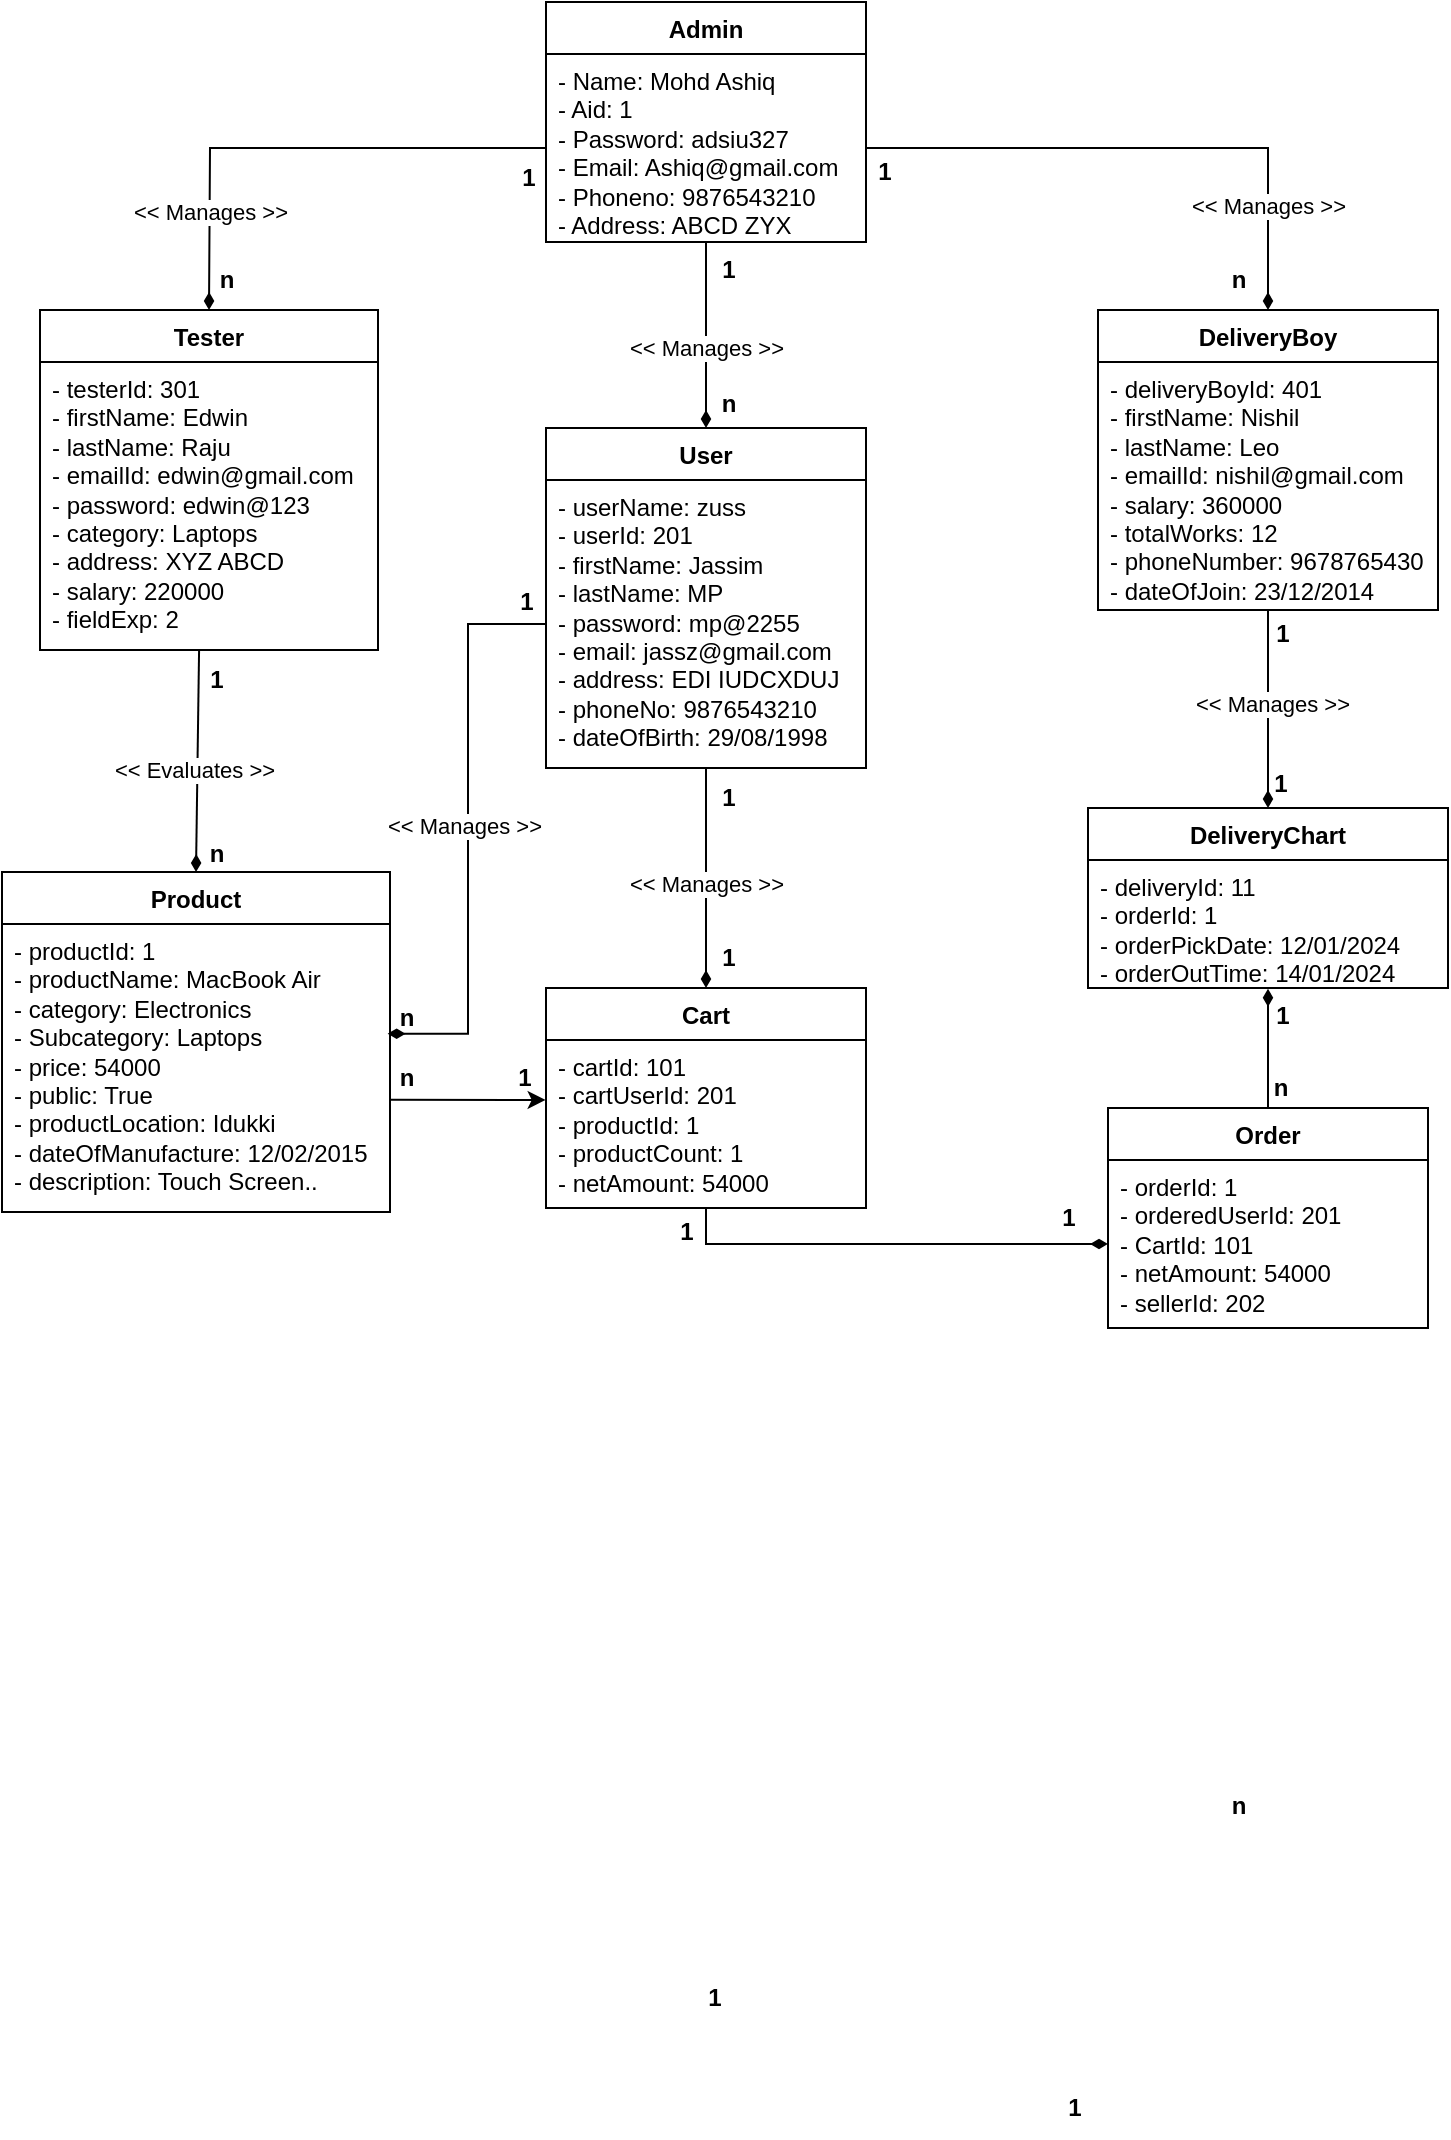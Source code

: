 <mxfile version="23.0.2" type="device">
  <diagram name="Page-1" id="UvU316XfmBOsaKBMjUON">
    <mxGraphModel dx="1167" dy="690" grid="1" gridSize="10" guides="1" tooltips="1" connect="1" arrows="1" fold="1" page="1" pageScale="1" pageWidth="827" pageHeight="1169" math="0" shadow="0">
      <root>
        <mxCell id="0" />
        <mxCell id="1" parent="0" />
        <mxCell id="5aTal41mGaNBjIk8FKMu-70" value="Admin" style="swimlane;fontStyle=1;align=center;verticalAlign=top;childLayout=stackLayout;horizontal=1;startSize=26;horizontalStack=0;resizeParent=1;resizeParentMax=0;resizeLast=0;collapsible=1;marginBottom=0;whiteSpace=wrap;html=1;" vertex="1" parent="1">
          <mxGeometry x="344" y="27" width="160" height="120" as="geometry">
            <mxRectangle x="345" y="50" width="80" height="30" as="alternateBounds" />
          </mxGeometry>
        </mxCell>
        <mxCell id="5aTal41mGaNBjIk8FKMu-71" value="- Name: Mohd Ashiq&lt;br&gt;- Aid: 1&lt;br&gt;- Password: adsiu327&lt;br&gt;- Email: Ashiq@gmail.com&lt;br&gt;- Phoneno: 9876543210&lt;br&gt;- Address: ABCD ZYX" style="text;strokeColor=none;fillColor=none;align=left;verticalAlign=top;spacingLeft=4;spacingRight=4;overflow=hidden;rotatable=0;points=[[0,0.5],[1,0.5]];portConstraint=eastwest;whiteSpace=wrap;html=1;" vertex="1" parent="5aTal41mGaNBjIk8FKMu-70">
          <mxGeometry y="26" width="160" height="94" as="geometry" />
        </mxCell>
        <mxCell id="5aTal41mGaNBjIk8FKMu-74" value="Tester" style="swimlane;fontStyle=1;align=center;verticalAlign=top;childLayout=stackLayout;horizontal=1;startSize=26;horizontalStack=0;resizeParent=1;resizeParentMax=0;resizeLast=0;collapsible=1;marginBottom=0;whiteSpace=wrap;html=1;" vertex="1" parent="1">
          <mxGeometry x="91" y="181" width="169" height="170" as="geometry" />
        </mxCell>
        <mxCell id="5aTal41mGaNBjIk8FKMu-75" value="- testerId: 301&lt;br&gt;- firstName: Edwin&lt;br&gt;- lastName: Raju&lt;br&gt;- emailId: edwin@gmail.com&lt;br&gt;- password: edwin@123&lt;br&gt;- category: Laptops&lt;br&gt;- address: XYZ ABCD&lt;br&gt;- salary: 220000&lt;br&gt;- fieldExp: 2" style="text;strokeColor=none;fillColor=none;align=left;verticalAlign=top;spacingLeft=4;spacingRight=4;overflow=hidden;rotatable=0;points=[[0,0.5],[1,0.5]];portConstraint=eastwest;whiteSpace=wrap;html=1;" vertex="1" parent="5aTal41mGaNBjIk8FKMu-74">
          <mxGeometry y="26" width="169" height="144" as="geometry" />
        </mxCell>
        <mxCell id="5aTal41mGaNBjIk8FKMu-78" value="User" style="swimlane;fontStyle=1;align=center;verticalAlign=top;childLayout=stackLayout;horizontal=1;startSize=26;horizontalStack=0;resizeParent=1;resizeParentMax=0;resizeLast=0;collapsible=1;marginBottom=0;whiteSpace=wrap;html=1;" vertex="1" parent="1">
          <mxGeometry x="344" y="240" width="160" height="170" as="geometry" />
        </mxCell>
        <mxCell id="5aTal41mGaNBjIk8FKMu-79" value="- userName: zuss&lt;br&gt;- userId: 201&lt;br&gt;- firstName: Jassim&lt;br&gt;- lastName: MP&lt;br&gt;- password: mp@2255&lt;br&gt;- email: jassz@gmail.com&lt;br&gt;- address: EDI IUDCXDUJ&lt;br&gt;- phoneNo: 9876543210&lt;br&gt;- dateOfBirth: 29/08/1998" style="text;strokeColor=none;fillColor=none;align=left;verticalAlign=top;spacingLeft=4;spacingRight=4;overflow=hidden;rotatable=0;points=[[0,0.5],[1,0.5]];portConstraint=eastwest;whiteSpace=wrap;html=1;" vertex="1" parent="5aTal41mGaNBjIk8FKMu-78">
          <mxGeometry y="26" width="160" height="144" as="geometry" />
        </mxCell>
        <mxCell id="5aTal41mGaNBjIk8FKMu-82" value="Cart" style="swimlane;fontStyle=1;align=center;verticalAlign=top;childLayout=stackLayout;horizontal=1;startSize=26;horizontalStack=0;resizeParent=1;resizeParentMax=0;resizeLast=0;collapsible=1;marginBottom=0;whiteSpace=wrap;html=1;" vertex="1" parent="1">
          <mxGeometry x="344" y="520" width="160" height="110" as="geometry" />
        </mxCell>
        <mxCell id="5aTal41mGaNBjIk8FKMu-83" value="- cartId: 101&lt;br&gt;- cartUserId: 201&lt;br&gt;- productId: 1&lt;br&gt;- productCount: 1&lt;br&gt;- netAmount: 54000" style="text;strokeColor=none;fillColor=none;align=left;verticalAlign=top;spacingLeft=4;spacingRight=4;overflow=hidden;rotatable=0;points=[[0,0.5],[1,0.5]];portConstraint=eastwest;whiteSpace=wrap;html=1;" vertex="1" parent="5aTal41mGaNBjIk8FKMu-82">
          <mxGeometry y="26" width="160" height="84" as="geometry" />
        </mxCell>
        <mxCell id="5aTal41mGaNBjIk8FKMu-86" value="Product" style="swimlane;fontStyle=1;align=center;verticalAlign=top;childLayout=stackLayout;horizontal=1;startSize=26;horizontalStack=0;resizeParent=1;resizeParentMax=0;resizeLast=0;collapsible=1;marginBottom=0;whiteSpace=wrap;html=1;" vertex="1" parent="1">
          <mxGeometry x="72" y="462" width="194" height="170" as="geometry" />
        </mxCell>
        <mxCell id="5aTal41mGaNBjIk8FKMu-87" value="- productId: 1&lt;br&gt;- productName: MacBook Air&lt;br&gt;- category: Electronics&lt;br&gt;- Subcategory: Laptops&lt;br&gt;- price: 54000&lt;br&gt;- public: True&lt;br&gt;- productLocation: Idukki&lt;br&gt;- dateOfManufacture: 12/02/2015&lt;br&gt;- description: Touch Screen.." style="text;strokeColor=none;fillColor=none;align=left;verticalAlign=top;spacingLeft=4;spacingRight=4;overflow=hidden;rotatable=0;points=[[0,0.5],[1,0.5]];portConstraint=eastwest;whiteSpace=wrap;html=1;" vertex="1" parent="5aTal41mGaNBjIk8FKMu-86">
          <mxGeometry y="26" width="194" height="144" as="geometry" />
        </mxCell>
        <mxCell id="5aTal41mGaNBjIk8FKMu-90" value="DeliveryBoy" style="swimlane;fontStyle=1;align=center;verticalAlign=top;childLayout=stackLayout;horizontal=1;startSize=26;horizontalStack=0;resizeParent=1;resizeParentMax=0;resizeLast=0;collapsible=1;marginBottom=0;whiteSpace=wrap;html=1;" vertex="1" parent="1">
          <mxGeometry x="620" y="181" width="170" height="150" as="geometry" />
        </mxCell>
        <mxCell id="5aTal41mGaNBjIk8FKMu-91" value="- deliveryBoyId: 401&lt;br&gt;- firstName: Nishil&lt;br&gt;- lastName: Leo&lt;br&gt;- emailId: nishil@gmail.com&lt;br&gt;- salary: 360000&lt;br&gt;- totalWorks: 12&lt;br&gt;- phoneNumber: 9678765430&lt;br&gt;- dateOfJoin: 23/12/2014" style="text;strokeColor=none;fillColor=none;align=left;verticalAlign=top;spacingLeft=4;spacingRight=4;overflow=hidden;rotatable=0;points=[[0,0.5],[1,0.5]];portConstraint=eastwest;whiteSpace=wrap;html=1;" vertex="1" parent="5aTal41mGaNBjIk8FKMu-90">
          <mxGeometry y="26" width="170" height="124" as="geometry" />
        </mxCell>
        <mxCell id="5aTal41mGaNBjIk8FKMu-94" value="Order" style="swimlane;fontStyle=1;align=center;verticalAlign=top;childLayout=stackLayout;horizontal=1;startSize=26;horizontalStack=0;resizeParent=1;resizeParentMax=0;resizeLast=0;collapsible=1;marginBottom=0;whiteSpace=wrap;html=1;" vertex="1" parent="1">
          <mxGeometry x="625" y="580" width="160" height="110" as="geometry" />
        </mxCell>
        <mxCell id="5aTal41mGaNBjIk8FKMu-95" value="- orderId: 1&lt;br&gt;- orderedUserId: 201&lt;br&gt;- CartId: 101&lt;br&gt;- netAmount: 54000&lt;br&gt;- sellerId: 202" style="text;strokeColor=none;fillColor=none;align=left;verticalAlign=top;spacingLeft=4;spacingRight=4;overflow=hidden;rotatable=0;points=[[0,0.5],[1,0.5]];portConstraint=eastwest;whiteSpace=wrap;html=1;" vertex="1" parent="5aTal41mGaNBjIk8FKMu-94">
          <mxGeometry y="26" width="160" height="84" as="geometry" />
        </mxCell>
        <mxCell id="5aTal41mGaNBjIk8FKMu-98" value="" style="endArrow=diamondThin;html=1;rounded=0;exitX=0;exitY=0.5;exitDx=0;exitDy=0;entryX=0.5;entryY=0;entryDx=0;entryDy=0;endFill=1;" edge="1" parent="1" source="5aTal41mGaNBjIk8FKMu-71" target="5aTal41mGaNBjIk8FKMu-74">
          <mxGeometry width="50" height="50" relative="1" as="geometry">
            <mxPoint x="270" y="150" as="sourcePoint" />
            <mxPoint x="150" y="230" as="targetPoint" />
            <Array as="points">
              <mxPoint x="176" y="100" />
            </Array>
          </mxGeometry>
        </mxCell>
        <mxCell id="5aTal41mGaNBjIk8FKMu-99" value="&amp;lt;&amp;lt; Manages &amp;gt;&amp;gt;" style="edgeLabel;html=1;align=center;verticalAlign=middle;resizable=0;points=[];" vertex="1" connectable="0" parent="5aTal41mGaNBjIk8FKMu-98">
          <mxGeometry x="0.408" y="1" relative="1" as="geometry">
            <mxPoint x="-1" y="24" as="offset" />
          </mxGeometry>
        </mxCell>
        <mxCell id="5aTal41mGaNBjIk8FKMu-100" value="" style="endArrow=diamondThin;html=1;rounded=0;entryX=0.5;entryY=0;entryDx=0;entryDy=0;endFill=1;exitX=0.5;exitY=1;exitDx=0;exitDy=0;" edge="1" parent="1" source="5aTal41mGaNBjIk8FKMu-70" target="5aTal41mGaNBjIk8FKMu-78">
          <mxGeometry width="50" height="50" relative="1" as="geometry">
            <mxPoint x="424" y="150" as="sourcePoint" />
            <mxPoint x="320" y="240" as="targetPoint" />
          </mxGeometry>
        </mxCell>
        <mxCell id="5aTal41mGaNBjIk8FKMu-101" value="&amp;lt;&amp;lt; Manages &amp;gt;&amp;gt;" style="edgeLabel;html=1;align=center;verticalAlign=middle;resizable=0;points=[];" vertex="1" connectable="0" parent="5aTal41mGaNBjIk8FKMu-100">
          <mxGeometry x="-0.136" relative="1" as="geometry">
            <mxPoint y="13" as="offset" />
          </mxGeometry>
        </mxCell>
        <mxCell id="5aTal41mGaNBjIk8FKMu-102" value="" style="endArrow=diamondThin;html=1;rounded=0;exitX=1;exitY=0.5;exitDx=0;exitDy=0;entryX=0.5;entryY=0;entryDx=0;entryDy=0;endFill=1;" edge="1" parent="1" source="5aTal41mGaNBjIk8FKMu-71" target="5aTal41mGaNBjIk8FKMu-90">
          <mxGeometry width="50" height="50" relative="1" as="geometry">
            <mxPoint x="270" y="290" as="sourcePoint" />
            <mxPoint x="720" y="300" as="targetPoint" />
            <Array as="points">
              <mxPoint x="705" y="100" />
            </Array>
          </mxGeometry>
        </mxCell>
        <mxCell id="5aTal41mGaNBjIk8FKMu-103" value="&amp;lt;&amp;lt; Manages &amp;gt;&amp;gt;" style="edgeLabel;html=1;align=center;verticalAlign=middle;resizable=0;points=[];" vertex="1" connectable="0" parent="5aTal41mGaNBjIk8FKMu-102">
          <mxGeometry x="0.425" y="-1" relative="1" as="geometry">
            <mxPoint x="1" y="29" as="offset" />
          </mxGeometry>
        </mxCell>
        <mxCell id="5aTal41mGaNBjIk8FKMu-104" value="DeliveryChart" style="swimlane;fontStyle=1;align=center;verticalAlign=top;childLayout=stackLayout;horizontal=1;startSize=26;horizontalStack=0;resizeParent=1;resizeParentMax=0;resizeLast=0;collapsible=1;marginBottom=0;whiteSpace=wrap;html=1;" vertex="1" parent="1">
          <mxGeometry x="615" y="430" width="180" height="90" as="geometry" />
        </mxCell>
        <mxCell id="5aTal41mGaNBjIk8FKMu-105" value="- deliveryId: 11&lt;br&gt;- orderId: 1&lt;br&gt;- orderPickDate: 12/01/2024&lt;br&gt;- orderOutTime: 14/01/2024" style="text;strokeColor=none;fillColor=none;align=left;verticalAlign=top;spacingLeft=4;spacingRight=4;overflow=hidden;rotatable=0;points=[[0,0.5],[1,0.5]];portConstraint=eastwest;whiteSpace=wrap;html=1;" vertex="1" parent="5aTal41mGaNBjIk8FKMu-104">
          <mxGeometry y="26" width="180" height="64" as="geometry" />
        </mxCell>
        <mxCell id="5aTal41mGaNBjIk8FKMu-108" value="" style="endArrow=diamondThin;html=1;rounded=0;entryX=0.5;entryY=0;entryDx=0;entryDy=0;endFill=1;exitX=0.218;exitY=-0.004;exitDx=0;exitDy=0;exitPerimeter=0;" edge="1" parent="1" source="5aTal41mGaNBjIk8FKMu-123" target="5aTal41mGaNBjIk8FKMu-86">
          <mxGeometry width="50" height="50" relative="1" as="geometry">
            <mxPoint x="170" y="350" as="sourcePoint" />
            <mxPoint x="410" y="670" as="targetPoint" />
          </mxGeometry>
        </mxCell>
        <mxCell id="5aTal41mGaNBjIk8FKMu-109" value="&amp;lt;&amp;lt; Evaluates &amp;gt;&amp;gt;" style="edgeLabel;html=1;align=center;verticalAlign=middle;resizable=0;points=[];" vertex="1" connectable="0" parent="5aTal41mGaNBjIk8FKMu-108">
          <mxGeometry x="0.071" y="-2" relative="1" as="geometry">
            <mxPoint as="offset" />
          </mxGeometry>
        </mxCell>
        <mxCell id="5aTal41mGaNBjIk8FKMu-110" value="" style="endArrow=diamondThin;html=1;rounded=0;entryX=0;entryY=0.5;entryDx=0;entryDy=0;exitX=0.5;exitY=1;exitDx=0;exitDy=0;endFill=1;" edge="1" parent="1" source="5aTal41mGaNBjIk8FKMu-82" target="5aTal41mGaNBjIk8FKMu-95">
          <mxGeometry width="50" height="50" relative="1" as="geometry">
            <mxPoint x="430.0" y="640.004" as="sourcePoint" />
            <mxPoint x="632.4" y="719.2" as="targetPoint" />
            <Array as="points">
              <mxPoint x="424" y="648" />
            </Array>
          </mxGeometry>
        </mxCell>
        <mxCell id="5aTal41mGaNBjIk8FKMu-111" value="" style="endArrow=diamondThin;html=1;rounded=0;entryX=0.5;entryY=0;entryDx=0;entryDy=0;endFill=1;exitX=0.5;exitY=1;exitDx=0;exitDy=0;exitPerimeter=0;" edge="1" parent="1" source="5aTal41mGaNBjIk8FKMu-79" target="5aTal41mGaNBjIk8FKMu-82">
          <mxGeometry width="50" height="50" relative="1" as="geometry">
            <mxPoint x="424" y="430" as="sourcePoint" />
            <mxPoint x="390" y="890" as="targetPoint" />
          </mxGeometry>
        </mxCell>
        <mxCell id="5aTal41mGaNBjIk8FKMu-112" value="&amp;lt;&amp;lt; Manages &amp;gt;&amp;gt;" style="edgeLabel;html=1;align=center;verticalAlign=middle;resizable=0;points=[];" vertex="1" connectable="0" parent="5aTal41mGaNBjIk8FKMu-111">
          <mxGeometry x="-0.148" y="-2" relative="1" as="geometry">
            <mxPoint x="2" y="11" as="offset" />
          </mxGeometry>
        </mxCell>
        <mxCell id="5aTal41mGaNBjIk8FKMu-113" value="" style="endArrow=diamondThin;html=1;rounded=0;entryX=0.5;entryY=0;entryDx=0;entryDy=0;endFill=1;exitX=0.5;exitY=1;exitDx=0;exitDy=0;exitPerimeter=0;" edge="1" parent="1" source="5aTal41mGaNBjIk8FKMu-91" target="5aTal41mGaNBjIk8FKMu-104">
          <mxGeometry width="50" height="50" relative="1" as="geometry">
            <mxPoint x="700" y="340" as="sourcePoint" />
            <mxPoint x="720" y="640" as="targetPoint" />
          </mxGeometry>
        </mxCell>
        <mxCell id="5aTal41mGaNBjIk8FKMu-114" value="&amp;lt;&amp;lt; Manages &amp;gt;&amp;gt;" style="edgeLabel;html=1;align=center;verticalAlign=middle;resizable=0;points=[];" vertex="1" connectable="0" parent="5aTal41mGaNBjIk8FKMu-113">
          <mxGeometry x="-0.064" y="2" relative="1" as="geometry">
            <mxPoint as="offset" />
          </mxGeometry>
        </mxCell>
        <mxCell id="5aTal41mGaNBjIk8FKMu-116" value="" style="endArrow=diamondThin;html=1;rounded=0;exitX=0.5;exitY=0;exitDx=0;exitDy=0;endFill=1;entryX=0.5;entryY=1.006;entryDx=0;entryDy=0;entryPerimeter=0;" edge="1" parent="1" source="5aTal41mGaNBjIk8FKMu-94" target="5aTal41mGaNBjIk8FKMu-105">
          <mxGeometry width="50" height="50" relative="1" as="geometry">
            <mxPoint x="570" y="910" as="sourcePoint" />
            <mxPoint x="700" y="530" as="targetPoint" />
          </mxGeometry>
        </mxCell>
        <mxCell id="5aTal41mGaNBjIk8FKMu-117" value="&lt;b&gt;1&lt;/b&gt;" style="text;html=1;align=center;verticalAlign=middle;resizable=0;points=[];autosize=1;strokeColor=none;fillColor=none;" vertex="1" parent="1">
          <mxGeometry x="420" y="146" width="30" height="30" as="geometry" />
        </mxCell>
        <mxCell id="5aTal41mGaNBjIk8FKMu-118" value="&lt;b&gt;n&lt;/b&gt;" style="text;html=1;align=center;verticalAlign=middle;resizable=0;points=[];autosize=1;strokeColor=none;fillColor=none;" vertex="1" parent="1">
          <mxGeometry x="420" y="213" width="30" height="30" as="geometry" />
        </mxCell>
        <mxCell id="5aTal41mGaNBjIk8FKMu-119" value="&lt;b&gt;1&lt;/b&gt;" style="text;html=1;align=center;verticalAlign=middle;resizable=0;points=[];autosize=1;strokeColor=none;fillColor=none;" vertex="1" parent="1">
          <mxGeometry x="320" y="100" width="30" height="30" as="geometry" />
        </mxCell>
        <mxCell id="5aTal41mGaNBjIk8FKMu-120" value="&lt;b&gt;n&lt;/b&gt;" style="text;html=1;align=center;verticalAlign=middle;resizable=0;points=[];autosize=1;strokeColor=none;fillColor=none;" vertex="1" parent="1">
          <mxGeometry x="169" y="151" width="30" height="30" as="geometry" />
        </mxCell>
        <mxCell id="5aTal41mGaNBjIk8FKMu-121" value="&lt;b&gt;1&lt;/b&gt;" style="text;html=1;align=center;verticalAlign=middle;resizable=0;points=[];autosize=1;strokeColor=none;fillColor=none;" vertex="1" parent="1">
          <mxGeometry x="498" y="97" width="30" height="30" as="geometry" />
        </mxCell>
        <mxCell id="5aTal41mGaNBjIk8FKMu-122" value="&lt;b&gt;n&lt;/b&gt;" style="text;html=1;align=center;verticalAlign=middle;resizable=0;points=[];autosize=1;strokeColor=none;fillColor=none;" vertex="1" parent="1">
          <mxGeometry x="675" y="151" width="30" height="30" as="geometry" />
        </mxCell>
        <mxCell id="5aTal41mGaNBjIk8FKMu-123" value="&lt;b&gt;1&lt;/b&gt;" style="text;html=1;align=center;verticalAlign=middle;resizable=0;points=[];autosize=1;strokeColor=none;fillColor=none;" vertex="1" parent="1">
          <mxGeometry x="164" y="351" width="30" height="30" as="geometry" />
        </mxCell>
        <mxCell id="5aTal41mGaNBjIk8FKMu-124" value="&lt;b&gt;n&lt;/b&gt;" style="text;html=1;align=center;verticalAlign=middle;resizable=0;points=[];autosize=1;strokeColor=none;fillColor=none;" vertex="1" parent="1">
          <mxGeometry x="164" y="438" width="30" height="30" as="geometry" />
        </mxCell>
        <mxCell id="5aTal41mGaNBjIk8FKMu-125" style="edgeStyle=orthogonalEdgeStyle;rounded=0;orthogonalLoop=1;jettySize=auto;html=1;entryX=0.994;entryY=0.381;entryDx=0;entryDy=0;entryPerimeter=0;endArrow=diamondThin;endFill=1;exitX=0;exitY=0.5;exitDx=0;exitDy=0;" edge="1" parent="1" source="5aTal41mGaNBjIk8FKMu-79" target="5aTal41mGaNBjIk8FKMu-87">
          <mxGeometry relative="1" as="geometry">
            <mxPoint x="344" y="624" as="sourcePoint" />
          </mxGeometry>
        </mxCell>
        <mxCell id="5aTal41mGaNBjIk8FKMu-126" value="&amp;lt;&amp;lt; Manages &amp;gt;&amp;gt;" style="edgeLabel;html=1;align=center;verticalAlign=middle;resizable=0;points=[];" vertex="1" connectable="0" parent="5aTal41mGaNBjIk8FKMu-125">
          <mxGeometry x="-0.017" y="-2" relative="1" as="geometry">
            <mxPoint as="offset" />
          </mxGeometry>
        </mxCell>
        <mxCell id="5aTal41mGaNBjIk8FKMu-127" value="&lt;b&gt;n&lt;/b&gt;" style="text;html=1;align=center;verticalAlign=middle;resizable=0;points=[];autosize=1;strokeColor=none;fillColor=none;" vertex="1" parent="1">
          <mxGeometry x="259" y="520" width="30" height="30" as="geometry" />
        </mxCell>
        <mxCell id="5aTal41mGaNBjIk8FKMu-128" value="&lt;b&gt;1&lt;/b&gt;" style="text;html=1;align=center;verticalAlign=middle;resizable=0;points=[];autosize=1;strokeColor=none;fillColor=none;" vertex="1" parent="1">
          <mxGeometry x="319" y="312" width="30" height="30" as="geometry" />
        </mxCell>
        <mxCell id="5aTal41mGaNBjIk8FKMu-129" value="&lt;b&gt;n&lt;/b&gt;" style="text;html=1;align=center;verticalAlign=middle;resizable=0;points=[];autosize=1;strokeColor=none;fillColor=none;" vertex="1" parent="1">
          <mxGeometry x="696" y="555" width="30" height="30" as="geometry" />
        </mxCell>
        <mxCell id="5aTal41mGaNBjIk8FKMu-130" value="&lt;b&gt;1&lt;/b&gt;" style="text;html=1;align=center;verticalAlign=middle;resizable=0;points=[];autosize=1;strokeColor=none;fillColor=none;" vertex="1" parent="1">
          <mxGeometry x="696" y="403" width="30" height="30" as="geometry" />
        </mxCell>
        <mxCell id="5aTal41mGaNBjIk8FKMu-131" value="&lt;b&gt;n&lt;/b&gt;" style="text;html=1;align=center;verticalAlign=middle;resizable=0;points=[];autosize=1;strokeColor=none;fillColor=none;" vertex="1" parent="1">
          <mxGeometry x="259" y="550" width="30" height="30" as="geometry" />
        </mxCell>
        <mxCell id="5aTal41mGaNBjIk8FKMu-132" value="&lt;b&gt;1&lt;/b&gt;" style="text;html=1;align=center;verticalAlign=middle;resizable=0;points=[];autosize=1;strokeColor=none;fillColor=none;" vertex="1" parent="1">
          <mxGeometry x="318" y="550" width="30" height="30" as="geometry" />
        </mxCell>
        <mxCell id="5aTal41mGaNBjIk8FKMu-133" value="&lt;b&gt;1&lt;/b&gt;" style="text;html=1;align=center;verticalAlign=middle;resizable=0;points=[];autosize=1;strokeColor=none;fillColor=none;" vertex="1" parent="1">
          <mxGeometry x="420" y="410" width="30" height="30" as="geometry" />
        </mxCell>
        <mxCell id="5aTal41mGaNBjIk8FKMu-134" value="&lt;b&gt;1&lt;/b&gt;" style="text;html=1;align=center;verticalAlign=middle;resizable=0;points=[];autosize=1;strokeColor=none;fillColor=none;" vertex="1" parent="1">
          <mxGeometry x="420" y="490" width="30" height="30" as="geometry" />
        </mxCell>
        <mxCell id="5aTal41mGaNBjIk8FKMu-135" value="&lt;b&gt;1&lt;/b&gt;" style="text;html=1;align=center;verticalAlign=middle;resizable=0;points=[];autosize=1;strokeColor=none;fillColor=none;" vertex="1" parent="1">
          <mxGeometry x="413" y="1010" width="30" height="30" as="geometry" />
        </mxCell>
        <mxCell id="5aTal41mGaNBjIk8FKMu-136" value="&lt;b&gt;1&lt;/b&gt;" style="text;html=1;align=center;verticalAlign=middle;resizable=0;points=[];autosize=1;strokeColor=none;fillColor=none;" vertex="1" parent="1">
          <mxGeometry x="593" y="1065" width="30" height="30" as="geometry" />
        </mxCell>
        <mxCell id="5aTal41mGaNBjIk8FKMu-137" value="&lt;b&gt;1&lt;/b&gt;" style="text;html=1;align=center;verticalAlign=middle;resizable=0;points=[];autosize=1;strokeColor=none;fillColor=none;" vertex="1" parent="1">
          <mxGeometry x="697" y="519" width="30" height="30" as="geometry" />
        </mxCell>
        <mxCell id="5aTal41mGaNBjIk8FKMu-138" value="&lt;b&gt;n&lt;/b&gt;" style="text;html=1;align=center;verticalAlign=middle;resizable=0;points=[];autosize=1;strokeColor=none;fillColor=none;" vertex="1" parent="1">
          <mxGeometry x="675" y="914" width="30" height="30" as="geometry" />
        </mxCell>
        <mxCell id="5aTal41mGaNBjIk8FKMu-139" value="" style="endArrow=classic;html=1;rounded=0;entryX=-0.001;entryY=0.357;entryDx=0;entryDy=0;entryPerimeter=0;exitX=1.002;exitY=0.61;exitDx=0;exitDy=0;exitPerimeter=0;" edge="1" parent="1" source="5aTal41mGaNBjIk8FKMu-87" target="5aTal41mGaNBjIk8FKMu-83">
          <mxGeometry width="50" height="50" relative="1" as="geometry">
            <mxPoint x="270" y="580" as="sourcePoint" />
            <mxPoint x="300" y="560" as="targetPoint" />
          </mxGeometry>
        </mxCell>
        <mxCell id="5aTal41mGaNBjIk8FKMu-140" value="&lt;b&gt;1&lt;/b&gt;" style="text;html=1;align=center;verticalAlign=middle;resizable=0;points=[];autosize=1;strokeColor=none;fillColor=none;" vertex="1" parent="1">
          <mxGeometry x="697" y="328" width="30" height="30" as="geometry" />
        </mxCell>
        <mxCell id="5aTal41mGaNBjIk8FKMu-141" value="&lt;b&gt;1&lt;/b&gt;" style="text;html=1;align=center;verticalAlign=middle;resizable=0;points=[];autosize=1;strokeColor=none;fillColor=none;" vertex="1" parent="1">
          <mxGeometry x="399" y="627" width="30" height="30" as="geometry" />
        </mxCell>
        <mxCell id="5aTal41mGaNBjIk8FKMu-142" value="&lt;b&gt;1&lt;/b&gt;" style="text;html=1;align=center;verticalAlign=middle;resizable=0;points=[];autosize=1;strokeColor=none;fillColor=none;" vertex="1" parent="1">
          <mxGeometry x="590" y="620" width="30" height="30" as="geometry" />
        </mxCell>
      </root>
    </mxGraphModel>
  </diagram>
</mxfile>

